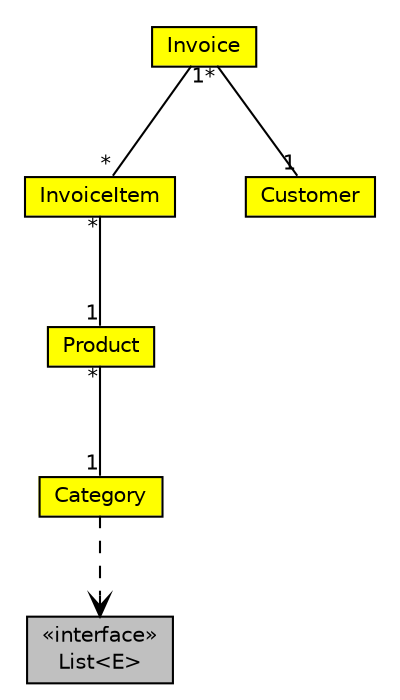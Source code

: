 #!/usr/local/bin/dot
#
# Class diagram 
# Generated by UmlGraph version 5.0 (http://www.spinellis.gr/sw/umlgraph)
#

digraph G {
	edge [fontname="Helvetica",fontsize=10,labelfontname="Helvetica",labelfontsize=10];
	node [fontname="Helvetica",fontsize=10,shape=plaintext];
	nodesep=0.25;
	ranksep=0.5;
	// gr.spinellis.basic.invoice.InvoiceItem
	c164 [label=<<table title="gr.spinellis.basic.invoice.InvoiceItem" border="0" cellborder="1" cellspacing="0" cellpadding="2" port="p" bgcolor="yellow"><tr><td><table border="0" cellspacing="0" cellpadding="1"><tr><td align="center" balign="center"> InvoiceItem </td></tr></table></td></tr></table>>, fontname="Helvetica", fontcolor="black", fontsize=10.0];
	// gr.spinellis.basic.invoice.Invoice
	c165 [label=<<table title="gr.spinellis.basic.invoice.Invoice" border="0" cellborder="1" cellspacing="0" cellpadding="2" port="p" bgcolor="yellow"><tr><td><table border="0" cellspacing="0" cellpadding="1"><tr><td align="center" balign="center"> Invoice </td></tr></table></td></tr></table>>, fontname="Helvetica", fontcolor="black", fontsize=10.0];
	// gr.spinellis.basic.invoice.Customer
	c166 [label=<<table title="gr.spinellis.basic.invoice.Customer" border="0" cellborder="1" cellspacing="0" cellpadding="2" port="p" bgcolor="yellow"><tr><td><table border="0" cellspacing="0" cellpadding="1"><tr><td align="center" balign="center"> Customer </td></tr></table></td></tr></table>>, fontname="Helvetica", fontcolor="black", fontsize=10.0];
	// gr.spinellis.basic.product.Product
	c167 [label=<<table title="gr.spinellis.basic.product.Product" border="0" cellborder="1" cellspacing="0" cellpadding="2" port="p" bgcolor="yellow"><tr><td><table border="0" cellspacing="0" cellpadding="1"><tr><td align="center" balign="center"> Product </td></tr></table></td></tr></table>>, fontname="Helvetica", fontcolor="black", fontsize=10.0];
	// gr.spinellis.basic.product.Category
	c168 [label=<<table title="gr.spinellis.basic.product.Category" border="0" cellborder="1" cellspacing="0" cellpadding="2" port="p" bgcolor="yellow"><tr><td><table border="0" cellspacing="0" cellpadding="1"><tr><td align="center" balign="center"> Category </td></tr></table></td></tr></table>>, fontname="Helvetica", fontcolor="black", fontsize=10.0];
	// gr.spinellis.basic.invoice.InvoiceItem ASSOC gr.spinellis.basic.product.Product
	c164:p -> c167:p [taillabel="*", label="", headlabel="1", fontname="Helvetica", fontcolor="black", fontsize=10.0, color="black", arrowhead=none];
	// gr.spinellis.basic.invoice.Invoice ASSOC gr.spinellis.basic.invoice.Customer
	c165:p -> c166:p [taillabel="*", label="", headlabel="1", fontname="Helvetica", fontcolor="black", fontsize=10.0, color="black", arrowhead=none];
	// gr.spinellis.basic.invoice.Invoice COMPOSED gr.spinellis.basic.invoice.InvoiceItem
	c165:p -> c164:p [taillabel="1", label="", headlabel="*", fontname="Helvetica", fontcolor="black", fontsize=10.0, color="black", arrowhead=none, arrowtail=diamond];
	// gr.spinellis.basic.product.Product ASSOC gr.spinellis.basic.product.Category
	c167:p -> c168:p [taillabel="*", label="", headlabel="1", fontname="Helvetica", fontcolor="black", fontsize=10.0, color="black", arrowhead=none];
	// gr.spinellis.basic.product.Category DEPEND java.util.List<E>
	c168:p -> c202:p [taillabel="", label="", headlabel="", fontname="Helvetica", fontcolor="black", fontsize=10.0, color="black", arrowhead=open, style=dashed];
	// java.util.List<E>
	c202 [label=<<table title="java.util.List" border="0" cellborder="1" cellspacing="0" cellpadding="2" port="p" bgcolor="gray" href="http://java.sun.com/j2se/1.4.2/docs/api/java/util/List.html"><tr><td><table border="0" cellspacing="0" cellpadding="1"><tr><td align="center" balign="center"> &#171;interface&#187; </td></tr><tr><td align="center" balign="center"> List&lt;E&gt; </td></tr></table></td></tr></table>>, fontname="Helvetica", fontcolor="black", fontsize=10.0];
}

